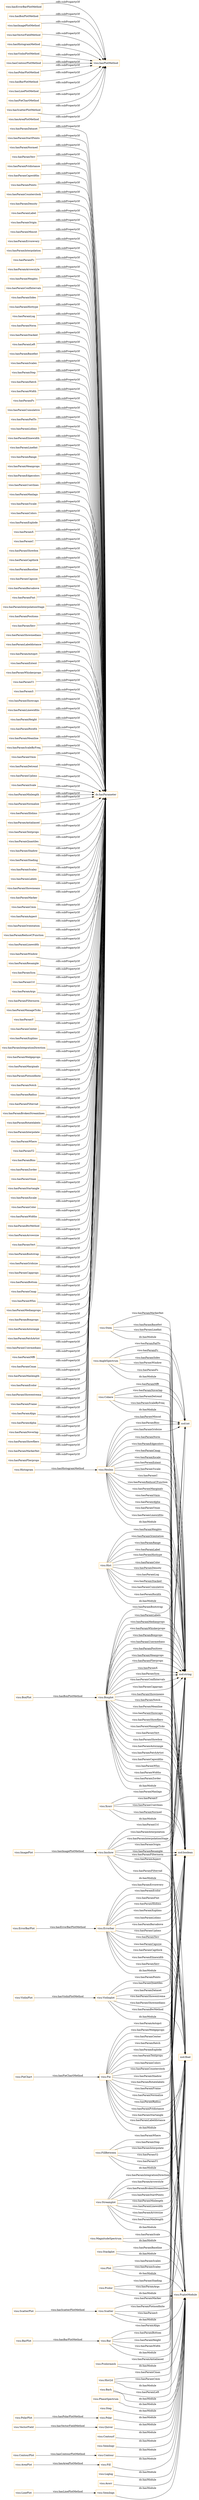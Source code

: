 digraph ar2dtool_diagram { 
rankdir=LR;
size="1501"
node [shape = rectangle, color="orange"]; "visu:Hexbin" "visu:Imshow" "visu:Errorbar" "visu:Boxplot" "visu:AreaPlot" "visu:ImagePlot" "visu:Stackplot" "visu:BarPlot" "visu:FillBetween" "visu:ViolinPlot" "visu:PieChart" "visu:BoxPlot" "visu:PhaseSpectrum" "visu:Hist" "visu:Xcorr" "visu:PolarPlot" "visu:ContourPlot" "visu:Streamplot" "visu:Step" "visu:LinePlot" "visu:Contour" "visu:Stem" "visu:AngleSpectrum" "visu:Fill" "visu:ErrorBarPlot" "visu:PyplotModule" "visu:Loglog" "visu:Hist2d" "visu:Plot" "visu:Acorr" "visu:Semilogx" "visu:ScatterPlot" "visu:Violinplot" "visu:Histogram" "visu:Pcolor" "visu:Pie" "visu:VectorField" "visu:Contourf" "visu:Polar" "visu:Scatter" "visu:Semilogy" "visu:Bar" "visu:Cohere" "visu:Barh" "visu:MagnitudeSpectrum" "visu:Quiver" "visu:Pcolormesh" ; /*classes style*/
	"visu:hasParamDataset" -> "ds:hasParameter" [ label = "rdfs:subPropertyOf" ];
	"visu:hasErrorBarPlotMethod" -> "visu:hasPlotMethod" [ label = "rdfs:subPropertyOf" ];
	"visu:hasParamStartPoints" -> "ds:hasParameter" [ label = "rdfs:subPropertyOf" ];
	"visu:hasParamNormed" -> "ds:hasParameter" [ label = "rdfs:subPropertyOf" ];
	"visu:hasBoxPlotMethod" -> "visu:hasPlotMethod" [ label = "rdfs:subPropertyOf" ];
	"visu:hasParamYerr" -> "ds:hasParameter" [ label = "rdfs:subPropertyOf" ];
	"visu:hasParamPctdistance" -> "ds:hasParameter" [ label = "rdfs:subPropertyOf" ];
	"visu:hasParamCapwidths" -> "ds:hasParameter" [ label = "rdfs:subPropertyOf" ];
	"visu:hasParamPoints" -> "ds:hasParameter" [ label = "rdfs:subPropertyOf" ];
	"visu:hasParamCounterclock" -> "ds:hasParameter" [ label = "rdfs:subPropertyOf" ];
	"visu:hasParamDensity" -> "ds:hasParameter" [ label = "rdfs:subPropertyOf" ];
	"visu:Loglog" -> "visu:PyplotModule" [ label = "ds:hasModule" ];
	"visu:hasParamLabel" -> "ds:hasParameter" [ label = "rdfs:subPropertyOf" ];
	"visu:hasParamOrigin" -> "ds:hasParameter" [ label = "rdfs:subPropertyOf" ];
	"visu:Hexbin" -> "visu:PyplotModule" [ label = "ds:hasModule" ];
	"visu:Pie" -> "visu:PyplotModule" [ label = "ds:hasModule" ];
	"visu:hasParamMincnt" -> "ds:hasParameter" [ label = "rdfs:subPropertyOf" ];
	"visu:hasParamErrorevery" -> "ds:hasParameter" [ label = "rdfs:subPropertyOf" ];
	"visu:hasParamInterpolation" -> "ds:hasParameter" [ label = "rdfs:subPropertyOf" ];
	"visu:hasParamFc" -> "ds:hasParameter" [ label = "rdfs:subPropertyOf" ];
	"visu:Boxplot" -> "visu:PyplotModule" [ label = "ds:hasModule" ];
	"visu:hasParamArrowstyle" -> "ds:hasParameter" [ label = "rdfs:subPropertyOf" ];
	"visu:hasParamWeights" -> "ds:hasParameter" [ label = "rdfs:subPropertyOf" ];
	"visu:hasParamConfIntervals" -> "ds:hasParameter" [ label = "rdfs:subPropertyOf" ];
	"visu:hasImagePlotMethod" -> "visu:hasPlotMethod" [ label = "rdfs:subPropertyOf" ];
	"visu:hasParamSides" -> "ds:hasParameter" [ label = "rdfs:subPropertyOf" ];
	"visu:hasParamHisttype" -> "ds:hasParameter" [ label = "rdfs:subPropertyOf" ];
	"visu:Hist2d" -> "visu:PyplotModule" [ label = "ds:hasModule" ];
	"visu:hasVectorFieldMethod" -> "visu:hasPlotMethod" [ label = "rdfs:subPropertyOf" ];
	"visu:Cohere" -> "visu:PyplotModule" [ label = "ds:hasModule" ];
	"visu:hasHistogramMethod" -> "visu:hasPlotMethod" [ label = "rdfs:subPropertyOf" ];
	"visu:hasParamLog" -> "ds:hasParameter" [ label = "rdfs:subPropertyOf" ];
	"visu:hasParamNorm" -> "ds:hasParameter" [ label = "rdfs:subPropertyOf" ];
	"visu:hasParamStacked" -> "ds:hasParameter" [ label = "rdfs:subPropertyOf" ];
	"visu:hasParamLeft" -> "ds:hasParameter" [ label = "rdfs:subPropertyOf" ];
	"visu:Errorbar" -> "visu:PyplotModule" [ label = "ds:hasModule" ];
	"visu:hasParamBasefmt" -> "ds:hasParameter" [ label = "rdfs:subPropertyOf" ];
	"visu:hasParamScalex" -> "ds:hasParameter" [ label = "rdfs:subPropertyOf" ];
	"visu:hasParamStep" -> "ds:hasParameter" [ label = "rdfs:subPropertyOf" ];
	"visu:hasParamHatch" -> "ds:hasParameter" [ label = "rdfs:subPropertyOf" ];
	"visu:hasParamWidth" -> "ds:hasParameter" [ label = "rdfs:subPropertyOf" ];
	"visu:Quiver" -> "visu:PyplotModule" [ label = "ds:hasModule" ];
	"visu:hasParamFs" -> "ds:hasParameter" [ label = "rdfs:subPropertyOf" ];
	"visu:hasParamCumulative" -> "ds:hasParameter" [ label = "rdfs:subPropertyOf" ];
	"visu:hasParamPadTo" -> "ds:hasParameter" [ label = "rdfs:subPropertyOf" ];
	"visu:Streamplot" -> "visu:PyplotModule" [ label = "ds:hasModule" ];
	"visu:Polar" -> "visu:PyplotModule" [ label = "ds:hasModule" ];
	"visu:hasParamLolims" -> "ds:hasParameter" [ label = "rdfs:subPropertyOf" ];
	"visu:hasParamElinewidth" -> "ds:hasParameter" [ label = "rdfs:subPropertyOf" ];
	"visu:Scatter" -> "visu:PyplotModule" [ label = "ds:hasModule" ];
	"visu:hasParamLinefmt" -> "ds:hasParameter" [ label = "rdfs:subPropertyOf" ];
	"visu:hasParamRange" -> "ds:hasParameter" [ label = "rdfs:subPropertyOf" ];
	"visu:hasParamMeanprops" -> "ds:hasParameter" [ label = "rdfs:subPropertyOf" ];
	"visu:hasParamEdgecolors" -> "ds:hasParameter" [ label = "rdfs:subPropertyOf" ];
	"visu:hasParamUsevlines" -> "ds:hasParameter" [ label = "rdfs:subPropertyOf" ];
	"visu:hasParamMaxlags" -> "ds:hasParameter" [ label = "rdfs:subPropertyOf" ];
	"visu:hasParamYscale" -> "ds:hasParameter" [ label = "rdfs:subPropertyOf" ];
	"visu:Bar" -> "visu:PyplotModule" [ label = "ds:hasModule" ];
	"visu:hasParamColors" -> "ds:hasParameter" [ label = "rdfs:subPropertyOf" ];
	"visu:hasViolinPlotMethod" -> "visu:hasPlotMethod" [ label = "rdfs:subPropertyOf" ];
	"visu:hasParamExplode" -> "ds:hasParameter" [ label = "rdfs:subPropertyOf" ];
	"visu:hasParamX" -> "ds:hasParameter" [ label = "rdfs:subPropertyOf" ];
	"visu:hasParamC" -> "ds:hasParameter" [ label = "rdfs:subPropertyOf" ];
	"visu:hasContourPlotMethod" -> "visu:hasPlotMethod" [ label = "rdfs:subPropertyOf" ];
	"visu:hasParamShowbox" -> "ds:hasParameter" [ label = "rdfs:subPropertyOf" ];
	"visu:Barh" -> "visu:PyplotModule" [ label = "ds:hasModule" ];
	"visu:Semilogx" -> "visu:PyplotModule" [ label = "ds:hasModule" ];
	"visu:hasParamCapthick" -> "ds:hasParameter" [ label = "rdfs:subPropertyOf" ];
	"visu:hasParamBaseline" -> "ds:hasParameter" [ label = "rdfs:subPropertyOf" ];
	"visu:PhaseSpectrum" -> "visu:PyplotModule" [ label = "ds:hasModule" ];
	"visu:hasParamCapsize" -> "ds:hasParameter" [ label = "rdfs:subPropertyOf" ];
	"visu:hasParamBarsabove" -> "ds:hasParameter" [ label = "rdfs:subPropertyOf" ];
	"visu:hasParamFmt" -> "ds:hasParameter" [ label = "rdfs:subPropertyOf" ];
	"visu:hasParamInterpolationStage" -> "ds:hasParameter" [ label = "rdfs:subPropertyOf" ];
	"visu:hasParamPositions" -> "ds:hasParameter" [ label = "rdfs:subPropertyOf" ];
	"visu:hasParamXerr" -> "ds:hasParameter" [ label = "rdfs:subPropertyOf" ];
	"visu:Violinplot" -> "visu:PyplotModule" [ label = "ds:hasModule" ];
	"visu:hasParamShowmedians" -> "ds:hasParameter" [ label = "rdfs:subPropertyOf" ];
	"visu:hasParamLabeldistance" -> "ds:hasParameter" [ label = "rdfs:subPropertyOf" ];
	"visu:hasParamAutopct" -> "ds:hasParameter" [ label = "rdfs:subPropertyOf" ];
	"visu:hasParamExtent" -> "ds:hasParameter" [ label = "rdfs:subPropertyOf" ];
	"visu:hasParamWhiskerprops" -> "ds:hasParameter" [ label = "rdfs:subPropertyOf" ];
	"visu:hasParamY1" -> "ds:hasParameter" [ label = "rdfs:subPropertyOf" ];
	"visu:hasParamS" -> "ds:hasParameter" [ label = "rdfs:subPropertyOf" ];
	"visu:hasParamShowcaps" -> "ds:hasParameter" [ label = "rdfs:subPropertyOf" ];
	"visu:hasParamLinewidths" -> "ds:hasParameter" [ label = "rdfs:subPropertyOf" ];
	"visu:hasParamHeight" -> "ds:hasParameter" [ label = "rdfs:subPropertyOf" ];
	"visu:hasParamRwidth" -> "ds:hasParameter" [ label = "rdfs:subPropertyOf" ];
	"visu:Stackplot" -> "visu:PyplotModule" [ label = "ds:hasModule" ];
	"visu:hasParamMeanline" -> "ds:hasParameter" [ label = "rdfs:subPropertyOf" ];
	"visu:hasParamScaleByFreq" -> "ds:hasParameter" [ label = "rdfs:subPropertyOf" ];
	"visu:hasParamVmin" -> "ds:hasParameter" [ label = "rdfs:subPropertyOf" ];
	"visu:hasParamDetrend" -> "ds:hasParameter" [ label = "rdfs:subPropertyOf" ];
	"visu:hasParamUplims" -> "ds:hasParameter" [ label = "rdfs:subPropertyOf" ];
	"visu:hasParamScale" -> "ds:hasParameter" [ label = "rdfs:subPropertyOf" ];
	"visu:hasParamMinlength" -> "ds:hasParameter" [ label = "rdfs:subPropertyOf" ];
	"visu:hasPolarPlotMethod" -> "visu:hasPlotMethod" [ label = "rdfs:subPropertyOf" ];
	"visu:hasParamNormalize" -> "ds:hasParameter" [ label = "rdfs:subPropertyOf" ];
	"visu:MagnitudeSpectrum" -> "visu:PyplotModule" [ label = "ds:hasModule" ];
	"visu:hasBarPlotMethod" -> "visu:hasPlotMethod" [ label = "rdfs:subPropertyOf" ];
	"visu:hasParamXlolims" -> "ds:hasParameter" [ label = "rdfs:subPropertyOf" ];
	"visu:hasParamAntialiased" -> "ds:hasParameter" [ label = "rdfs:subPropertyOf" ];
	"visu:hasParamTextprops" -> "ds:hasParameter" [ label = "rdfs:subPropertyOf" ];
	"visu:Imshow" -> "visu:PyplotModule" [ label = "ds:hasModule" ];
	"visu:hasParamQuantiles" -> "ds:hasParameter" [ label = "rdfs:subPropertyOf" ];
	"visu:hasParamShadow" -> "ds:hasParameter" [ label = "rdfs:subPropertyOf" ];
	"visu:hasLinePlotMethod" -> "visu:hasPlotMethod" [ label = "rdfs:subPropertyOf" ];
	"visu:hasParamShading" -> "ds:hasParameter" [ label = "rdfs:subPropertyOf" ];
	"visu:FillBetween" -> "visu:PyplotModule" [ label = "ds:hasModule" ];
	"visu:Pcolormesh" -> "visu:PyplotModule" [ label = "ds:hasModule" ];
	"visu:Pcolor" -> "visu:PyplotModule" [ label = "ds:hasModule" ];
	"visu:hasParamScaley" -> "ds:hasParameter" [ label = "rdfs:subPropertyOf" ];
	"visu:hasParamLabels" -> "ds:hasParameter" [ label = "rdfs:subPropertyOf" ];
	"visu:AngleSpectrum" -> "visu:PyplotModule" [ label = "ds:hasModule" ];
	"visu:hasParamShowmeans" -> "ds:hasParameter" [ label = "rdfs:subPropertyOf" ];
	"visu:hasParamMarker" -> "ds:hasParameter" [ label = "rdfs:subPropertyOf" ];
	"visu:hasParamCmin" -> "ds:hasParameter" [ label = "rdfs:subPropertyOf" ];
	"visu:hasParamAspect" -> "ds:hasParameter" [ label = "rdfs:subPropertyOf" ];
	"visu:hasParamOrientation" -> "ds:hasParameter" [ label = "rdfs:subPropertyOf" ];
	"visu:hasParamReduceCFunction" -> "ds:hasParameter" [ label = "rdfs:subPropertyOf" ];
	"visu:hasParamLinewidth" -> "ds:hasParameter" [ label = "rdfs:subPropertyOf" ];
	"visu:hasParamWindow" -> "ds:hasParameter" [ label = "rdfs:subPropertyOf" ];
	"visu:hasParamResample" -> "ds:hasParameter" [ label = "rdfs:subPropertyOf" ];
	"visu:hasPieChartMethod" -> "visu:hasPlotMethod" [ label = "rdfs:subPropertyOf" ];
	"visu:hasParamSym" -> "ds:hasParameter" [ label = "rdfs:subPropertyOf" ];
	"visu:hasParamUrl" -> "ds:hasParameter" [ label = "rdfs:subPropertyOf" ];
	"visu:hasParamArgs" -> "ds:hasParameter" [ label = "rdfs:subPropertyOf" ];
	"visu:Stem" -> "visu:PyplotModule" [ label = "ds:hasModule" ];
	"visu:hasScatterPlotMethod" -> "visu:hasPlotMethod" [ label = "rdfs:subPropertyOf" ];
	"visu:hasParamFilternorm" -> "ds:hasParameter" [ label = "rdfs:subPropertyOf" ];
	"visu:hasParamManageTicks" -> "ds:hasParameter" [ label = "rdfs:subPropertyOf" ];
	"visu:hasParamY" -> "ds:hasParameter" [ label = "rdfs:subPropertyOf" ];
	"visu:Semilogy" -> "visu:PyplotModule" [ label = "ds:hasModule" ];
	"visu:hasParamCenter" -> "ds:hasParameter" [ label = "rdfs:subPropertyOf" ];
	"visu:hasParamXuplims" -> "ds:hasParameter" [ label = "rdfs:subPropertyOf" ];
	"visu:Contourf" -> "visu:PyplotModule" [ label = "ds:hasModule" ];
	"visu:hasParamIntegrationDirection" -> "ds:hasParameter" [ label = "rdfs:subPropertyOf" ];
	"visu:hasParamWedgeprops" -> "ds:hasParameter" [ label = "rdfs:subPropertyOf" ];
	"visu:hasParamMarginals" -> "ds:hasParameter" [ label = "rdfs:subPropertyOf" ];
	"visu:hasParamPlotnonfinite" -> "ds:hasParameter" [ label = "rdfs:subPropertyOf" ];
	"visu:hasParamNotch" -> "ds:hasParameter" [ label = "rdfs:subPropertyOf" ];
	"visu:hasParamRadius" -> "ds:hasParameter" [ label = "rdfs:subPropertyOf" ];
	"visu:hasParamFilterrad" -> "ds:hasParameter" [ label = "rdfs:subPropertyOf" ];
	"visu:hasParamBrokenStreamlines" -> "ds:hasParameter" [ label = "rdfs:subPropertyOf" ];
	"visu:hasParamRotatelabels" -> "ds:hasParameter" [ label = "rdfs:subPropertyOf" ];
	"visu:hasParamInterpolate" -> "ds:hasParameter" [ label = "rdfs:subPropertyOf" ];
	"visu:Acorr" -> "visu:PyplotModule" [ label = "ds:hasModule" ];
	"visu:hasParamWhere" -> "ds:hasParameter" [ label = "rdfs:subPropertyOf" ];
	"visu:hasParamY2" -> "ds:hasParameter" [ label = "rdfs:subPropertyOf" ];
	"visu:Fill" -> "visu:PyplotModule" [ label = "ds:hasModule" ];
	"visu:hasParamBins" -> "ds:hasParameter" [ label = "rdfs:subPropertyOf" ];
	"visu:Hist" -> "visu:PyplotModule" [ label = "ds:hasModule" ];
	"visu:hasParamZorder" -> "ds:hasParameter" [ label = "rdfs:subPropertyOf" ];
	"visu:hasParamVmax" -> "ds:hasParameter" [ label = "rdfs:subPropertyOf" ];
	"visu:hasParamStartangle" -> "ds:hasParameter" [ label = "rdfs:subPropertyOf" ];
	"visu:hasParamXscale" -> "ds:hasParameter" [ label = "rdfs:subPropertyOf" ];
	"visu:hasParamColor" -> "ds:hasParameter" [ label = "rdfs:subPropertyOf" ];
	"visu:hasParamWidths" -> "ds:hasParameter" [ label = "rdfs:subPropertyOf" ];
	"visu:hasParamBwMethod" -> "ds:hasParameter" [ label = "rdfs:subPropertyOf" ];
	"visu:hasParamArrowsize" -> "ds:hasParameter" [ label = "rdfs:subPropertyOf" ];
	"visu:hasParamVert" -> "ds:hasParameter" [ label = "rdfs:subPropertyOf" ];
	"visu:hasParamBootstrap" -> "ds:hasParameter" [ label = "rdfs:subPropertyOf" ];
	"visu:Step" -> "visu:PyplotModule" [ label = "ds:hasModule" ];
	"visu:hasParamGridsize" -> "ds:hasParameter" [ label = "rdfs:subPropertyOf" ];
	"visu:Plot" -> "visu:PyplotModule" [ label = "ds:hasModule" ];
	"visu:hasParamCapprops" -> "ds:hasParameter" [ label = "rdfs:subPropertyOf" ];
	"visu:hasParamBottom" -> "ds:hasParameter" [ label = "rdfs:subPropertyOf" ];
	"visu:hasParamCmap" -> "ds:hasParameter" [ label = "rdfs:subPropertyOf" ];
	"visu:hasParamWhis" -> "ds:hasParameter" [ label = "rdfs:subPropertyOf" ];
	"visu:hasParamMedianprops" -> "ds:hasParameter" [ label = "rdfs:subPropertyOf" ];
	"visu:hasParamBoxprops" -> "ds:hasParameter" [ label = "rdfs:subPropertyOf" ];
	"visu:hasAreaPlotMethod" -> "visu:hasPlotMethod" [ label = "rdfs:subPropertyOf" ];
	"visu:hasParamAutorange" -> "ds:hasParameter" [ label = "rdfs:subPropertyOf" ];
	"visu:hasParamPatchArtist" -> "ds:hasParameter" [ label = "rdfs:subPropertyOf" ];
	"visu:hasParamUsermedians" -> "ds:hasParameter" [ label = "rdfs:subPropertyOf" ];
	"visu:hasParamNfft" -> "ds:hasParameter" [ label = "rdfs:subPropertyOf" ];
	"visu:hasParamCmax" -> "ds:hasParameter" [ label = "rdfs:subPropertyOf" ];
	"visu:hasParamMaxlength" -> "ds:hasParameter" [ label = "rdfs:subPropertyOf" ];
	"visu:Contour" -> "visu:PyplotModule" [ label = "ds:hasModule" ];
	"visu:hasParamEcolor" -> "ds:hasParameter" [ label = "rdfs:subPropertyOf" ];
	"visu:hasParamShowextrema" -> "ds:hasParameter" [ label = "rdfs:subPropertyOf" ];
	"visu:hasParamFrame" -> "ds:hasParameter" [ label = "rdfs:subPropertyOf" ];
	"visu:hasParamAlign" -> "ds:hasParameter" [ label = "rdfs:subPropertyOf" ];
	"visu:hasParamAlpha" -> "ds:hasParameter" [ label = "rdfs:subPropertyOf" ];
	"visu:hasParamNoverlap" -> "ds:hasParameter" [ label = "rdfs:subPropertyOf" ];
	"visu:hasParamShowfliers" -> "ds:hasParameter" [ label = "rdfs:subPropertyOf" ];
	"visu:Xcorr" -> "visu:PyplotModule" [ label = "ds:hasModule" ];
	"visu:hasParamMarkerfmt" -> "ds:hasParameter" [ label = "rdfs:subPropertyOf" ];
	"visu:hasParamFlierprops" -> "ds:hasParameter" [ label = "rdfs:subPropertyOf" ];
	"visu:Streamplot" -> "xsd:string" [ label = "visu:hasParamIntegrationDirection" ];
	"visu:Streamplot" -> "xsd:string" [ label = "visu:hasParamArrowstyle" ];
	"visu:Boxplot" -> "xsd:float" [ label = "visu:hasParamCapwidths" ];
	"visu:Hist" -> "xsd:string" [ label = "visu:hasParamWeights" ];
	"visu:Boxplot" -> "xsd:string" [ label = "visu:hasParamConfIntervals" ];
	"visu:FillBetween" -> "xsd:string" [ label = "visu:hasParamWhere" ];
	"visu:Boxplot" -> "xsd:int" [ label = "visu:hasParamBootstrap" ];
	"visu:Boxplot" -> "xsd:string" [ label = "visu:hasParamCapprops" ];
	"visu:Errorbar" -> "xsd:int" [ label = "visu:hasParamErrorevery" ];
	"visu:Errorbar" -> "xsd:float" [ label = "visu:hasParamCapthick" ];
	"visu:Streamplot" -> "xsd:float" [ label = "visu:hasParamMinlength" ];
	"visu:Boxplot" -> "xsd:string" [ label = "visu:hasParamLabels" ];
	"visu:Stem" -> "xsd:string" [ label = "visu:hasParamLinefmt" ];
	"visu:Errorbar" -> "xsd:float" [ label = "visu:hasParamElinewidth" ];
	"visu:Violinplot" -> "xsd:string" [ label = "visu:hasParamQuantiles" ];
	"visu:Violinplot" -> "xsd:boolean" [ label = "visu:hasParamShowmedians" ];
	"visu:Pie" -> "xsd:string" [ label = "visu:hasParamTextprops" ];
	"visu:Imshow" -> "xsd:string" [ label = "visu:hasParamOrigin" ];
	"visu:Boxplot" -> "xsd:boolean" [ label = "visu:hasParamShowmeans" ];
	"visu:Errorbar" -> "xsd:boolean" [ label = "visu:hasParamXuplims" ];
	"visu:Errorbar" -> "xsd:boolean" [ label = "visu:hasParamLolims" ];
	"visu:FillBetween" -> "xsd:string" [ label = "visu:hasParamStep" ];
	"visu:Errorbar" -> "xsd:string" [ label = "visu:hasParamEcolor" ];
	"visu:Pie" -> "xsd:float" [ label = "visu:hasParamStartangle" ];
	"visu:Imshow" -> "xsd:float" [ label = "visu:hasParamFilterrad" ];
	"visu:Pie" -> "xsd:float" [ label = "visu:hasParamLabeldistance" ];
	"visu:Streamplot" -> "xsd:float" [ label = "visu:hasParamLinewidth" ];
	"visu:BarPlot" -> "visu:Bar" [ label = "visu:hasBarPlotMethod" ];
	"visu:Boxplot" -> "xsd:float" [ label = "visu:hasParamWhis" ];
	"visu:Hist" -> "xsd:boolean" [ label = "visu:hasParamCumulative" ];
	"visu:Pie" -> "xsd:string" [ label = "visu:hasParamColors" ];
	"visu:AngleSpectrum" -> "xsd:int" [ label = "visu:hasParamPadTo" ];
	"visu:Errorbar" -> "xsd:boolean" [ label = "visu:hasParamBarsabove" ];
	"visu:Boxplot" -> "xsd:string" [ label = "visu:hasParamMedianprops" ];
	"visu:Hexbin" -> "xsd:string" [ label = "visu:hasParamNorm" ];
	"visu:Boxplot" -> "xsd:boolean" [ label = "visu:hasParamNotch" ];
	"visu:Pcolormesh" -> "xsd:boolean" [ label = "visu:hasParamAntialiased" ];
	"visu:Hist" -> "xsd:boolean" [ label = "visu:hasParamDensity" ];
	"visu:Cohere" -> "xsd:string" [ label = "visu:hasParamDetrend" ];
	"visu:Boxplot" -> "xsd:boolean" [ label = "visu:hasParamMeanline" ];
	"visu:FillBetween" -> "xsd:float" [ label = "visu:hasParamY2" ];
	"visu:Errorbar" -> "xsd:float" [ label = "visu:hasParamXerr" ];
	"visu:FillBetween" -> "xsd:float" [ label = "visu:hasParamY1" ];
	"visu:Pie" -> "xsd:string" [ label = "visu:hasParamAutopct" ];
	"visu:Hexbin" -> "xsd:string" [ label = "visu:hasParamEdgecolors" ];
	"visu:ContourPlot" -> "visu:Contour" [ label = "visu:hasContourPlotMethod" ];
	"visu:Errorbar" -> "xsd:boolean" [ label = "visu:hasParamUplims" ];
	"visu:Pcolor" -> "xsd:float" [ label = "visu:hasParamArgs" ];
	"visu:Hist" -> "xsd:string" [ label = "visu:hasParamOrientation" ];
	"visu:Imshow" -> "xsd:boolean" [ label = "visu:hasParamResample" ];
	"visu:Barh" -> "xsd:float" [ label = "visu:hasParamLeft" ];
	"visu:ScatterPlot" -> "visu:Scatter" [ label = "visu:hasScatterPlotMethod" ];
	"visu:Bar" -> "xsd:float" [ label = "visu:hasParamWidth" ];
	"visu:Boxplot" -> "xsd:string" [ label = "visu:hasParamWhiskerprops" ];
	"visu:AngleSpectrum" -> "xsd:string" [ label = "visu:hasParamWindow" ];
	"visu:FillBetween" -> "xsd:boolean" [ label = "visu:hasParamInterpolate" ];
	"visu:Boxplot" -> "xsd:string" [ label = "visu:hasParamBoxprops" ];
	"visu:Stackplot" -> "xsd:string" [ label = "visu:hasParamBaseline" ];
	"visu:Bar" -> "xsd:string" [ label = "visu:hasParamAlign" ];
	"visu:Hist2d" -> "xsd:float" [ label = "visu:hasParamCmin" ];
	"visu:Scatter" -> "xsd:boolean" [ label = "visu:hasParamPlotnonfinite" ];
	"visu:Xcorr" -> "xsd:boolean" [ label = "visu:hasParamUsevlines" ];
	"visu:Hexbin" -> "xsd:int" [ label = "visu:hasParamMincnt" ];
	"visu:Streamplot" -> "xsd:float" [ label = "visu:hasParamArrowsize" ];
	"visu:Hist" -> "xsd:boolean" [ label = "visu:hasParamLog" ];
	"visu:PieChart" -> "visu:Pie" [ label = "visu:hasPieChartMethod" ];
	"visu:AngleSpectrum" -> "xsd:string" [ label = "visu:hasParamSides" ];
	"visu:BoxPlot" -> "visu:Boxplot" [ label = "visu:hasBoxPlotMethod" ];
	"visu:Violinplot" -> "xsd:boolean" [ label = "visu:hasParamShowextrema" ];
	"visu:ViolinPlot" -> "visu:Violinplot" [ label = "visu:hasViolinPlotMethod" ];
	"visu:Hist" -> "xsd:float" [ label = "visu:hasParamRwidth" ];
	"visu:Violinplot" -> "xsd:string" [ label = "visu:hasParamDataset" ];
	"visu:Hist2d" -> "xsd:float" [ label = "visu:hasParamCmax" ];
	"visu:Hexbin" -> "xsd:float" [ label = "visu:hasParamVmax" ];
	"visu:Stem" -> "xsd:string" [ label = "visu:hasParamMarkerfmt" ];
	"visu:ErrorBarPlot" -> "visu:Errorbar" [ label = "visu:hasErrorBarPlotMethod" ];
	"visu:Boxplot" -> "xsd:boolean" [ label = "visu:hasParamShowcaps" ];
	"visu:Imshow" -> "xsd:boolean" [ label = "visu:hasParamFilternorm" ];
	"visu:Hexbin" -> "xsd:float" [ label = "visu:hasParamLinewidths" ];
	"visu:Pie" -> "xsd:string" [ label = "visu:hasParamWedgeprops" ];
	"visu:Histogram" -> "visu:Hexbin" [ label = "visu:hasHistogramMethod" ];
	"visu:Hexbin" -> "xsd:float" [ label = "visu:hasParamVmin" ];
	"visu:Scatter" -> "xsd:string" [ label = "visu:hasParamMarker" ];
	"visu:Pie" -> "xsd:boolean" [ label = "visu:hasParamRotatelabels" ];
	"visu:Streamplot" -> "xsd:string" [ label = "visu:hasParamBrokenStreamlines" ];
	"visu:Hexbin" -> "xsd:string" [ label = "visu:hasParamCmap" ];
	"visu:AreaPlot" -> "visu:Fill" [ label = "visu:hasAreaPlotMethod" ];
	"visu:Boxplot" -> "xsd:boolean" [ label = "visu:hasParamShowfliers" ];
	"visu:VectorField" -> "visu:Quiver" [ label = "visu:hasVectorFieldMethod" ];
	"visu:Streamplot" -> "xsd:string" [ label = "visu:hasParamStartPoints" ];
	"visu:Xcorr" -> "xsd:int" [ label = "visu:hasParamMaxlags" ];
	"visu:Bar" -> "xsd:float" [ label = "visu:hasParamBottom" ];
	"visu:AngleSpectrum" -> "xsd:int" [ label = "visu:hasParamFc" ];
	"visu:Imshow" -> "xsd:string" [ label = "visu:hasParamUrl" ];
	"visu:Boxplot" -> "xsd:boolean" [ label = "visu:hasParamManageTicks" ];
	"visu:Pie" -> "xsd:string" [ label = "visu:hasParamCenter" ];
	"visu:Hist" -> "xsd:string" [ label = "visu:hasParamRange" ];
	"visu:Boxplot" -> "xsd:string" [ label = "visu:hasParamUsermedians" ];
	"visu:Errorbar" -> "xsd:float" [ label = "visu:hasParamYerr" ];
	"visu:Streamplot" -> "xsd:float" [ label = "visu:hasParamMaxlength" ];
	"visu:Hexbin" -> "xsd:int" [ label = "visu:hasParamBins" ];
	"visu:MagnitudeSpectrum" -> "xsd:string" [ label = "visu:hasParamScale" ];
	"visu:Boxplot" -> "xsd:float" [ label = "visu:hasParamZorder" ];
	"visu:Cohere" -> "xsd:int" [ label = "visu:hasParamNoverlap" ];
	"visu:AngleSpectrum" -> "xsd:float" [ label = "visu:hasParamFs" ];
	"visu:Imshow" -> "xsd:string" [ label = "visu:hasParamInterpolation" ];
	"visu:Boxplot" -> "xsd:string" [ label = "visu:hasParamPositions" ];
	"visu:Stem" -> "xsd:string" [ label = "visu:hasParamBasefmt" ];
	"visu:Hexbin" -> "xsd:string" [ label = "visu:hasParamXscale" ];
	"visu:Pie" -> "xsd:boolean" [ label = "visu:hasParamFrame" ];
	"visu:Errorbar" -> "xsd:float" [ label = "visu:hasParamCapsize" ];
	"visu:Pie" -> "xsd:boolean" [ label = "visu:hasParamNormalize" ];
	"visu:Errorbar" -> "xsd:string" [ label = "visu:hasParamFmt" ];
	"visu:Boxplot" -> "xsd:boolean" [ label = "visu:hasParamVert" ];
	"visu:Pie" -> "xsd:float" [ label = "visu:hasParamRadius" ];
	"visu:Hexbin" -> "xsd:string" [ label = "visu:hasParamExtent" ];
	"visu:Hexbin" -> "xsd:int" [ label = "visu:hasParamGridsize" ];
	"visu:Boxplot" -> "xsd:string" [ label = "visu:hasParamMeanprops" ];
	"visu:Violinplot" -> "xsd:int" [ label = "visu:hasParamPoints" ];
	"visu:Pie" -> "xsd:string" [ label = "visu:hasParamHatch" ];
	"visu:Hexbin" -> "xsd:string" [ label = "visu:hasParamYscale" ];
	"visu:Hexbin" -> "xsd:string" [ label = "visu:hasParamC" ];
	"visu:Hexbin" -> "xsd:boolean" [ label = "visu:hasParamMarginals" ];
	"visu:Imshow" -> "xsd:string" [ label = "visu:hasParamInterpolationStage" ];
	"visu:Violinplot" -> "xsd:float" [ label = "visu:hasParamBwMethod" ];
	"visu:Pie" -> "xsd:float" [ label = "visu:hasParamPctdistance" ];
	"visu:Hexbin" -> "xsd:float" [ label = "visu:hasParamAlpha" ];
	"visu:Pie" -> "xsd:boolean" [ label = "visu:hasParamCounterclock" ];
	"visu:Hexbin" -> "xsd:string" [ label = "visu:hasParamReduceCFunction" ];
	"visu:PolarPlot" -> "visu:Polar" [ label = "visu:hasPolarPlotMethod" ];
	"visu:Plot" -> "xsd:boolean" [ label = "visu:hasParamScaley" ];
	"visu:Hist" -> "xsd:string" [ label = "visu:hasParamLabel" ];
	"visu:Plot" -> "xsd:boolean" [ label = "visu:hasParamScalex" ];
	"visu:Pie" -> "xsd:string" [ label = "visu:hasParamExplode" ];
	"visu:ImagePlot" -> "visu:Imshow" [ label = "visu:hasImagePlotMethod" ];
	"visu:Boxplot" -> "xsd:boolean" [ label = "visu:hasParamShowbox" ];
	"visu:Errorbar" -> "xsd:boolean" [ label = "visu:hasParamXlolims" ];
	"visu:Pie" -> "xsd:boolean" [ label = "visu:hasParamShadow" ];
	"visu:LinePlot" -> "visu:Semilogx" [ label = "visu:hasLinePlotMethod" ];
	"visu:Cohere" -> "xsd:int" [ label = "visu:hasParamNfft" ];
	"visu:Pcolor" -> "xsd:string" [ label = "visu:hasParamShading" ];
	"visu:Hist" -> "xsd:string" [ label = "visu:hasParamHisttype" ];
	"visu:Boxplot" -> "xsd:string" [ label = "visu:hasParamFlierprops" ];
	"visu:Boxplot" -> "xsd:float" [ label = "visu:hasParamWidths" ];
	"visu:Hist" -> "xsd:boolean" [ label = "visu:hasParamStacked" ];
	"visu:Boxplot" -> "xsd:boolean" [ label = "visu:hasParamAutorange" ];
	"visu:Hist" -> "xsd:string" [ label = "visu:hasParamColor" ];
	"visu:Bar" -> "xsd:float" [ label = "visu:hasParamHeight" ];
	"visu:Xcorr" -> "xsd:string" [ label = "visu:hasParamY" ];
	"visu:Boxplot" -> "xsd:boolean" [ label = "visu:hasParamPatchArtist" ];
	"visu:Boxplot" -> "xsd:string" [ label = "visu:hasParamX" ];
	"visu:Cohere" -> "xsd:boolean" [ label = "visu:hasParamScaleByFreq" ];
	"visu:Scatter" -> "xsd:float" [ label = "visu:hasParamS" ];
	"visu:Imshow" -> "xsd:float" [ label = "visu:hasParamAspect" ];
	"visu:Boxplot" -> "xsd:string" [ label = "visu:hasParamSym" ];
	"visu:Xcorr" -> "xsd:boolean" [ label = "visu:hasParamNormed" ];

}
